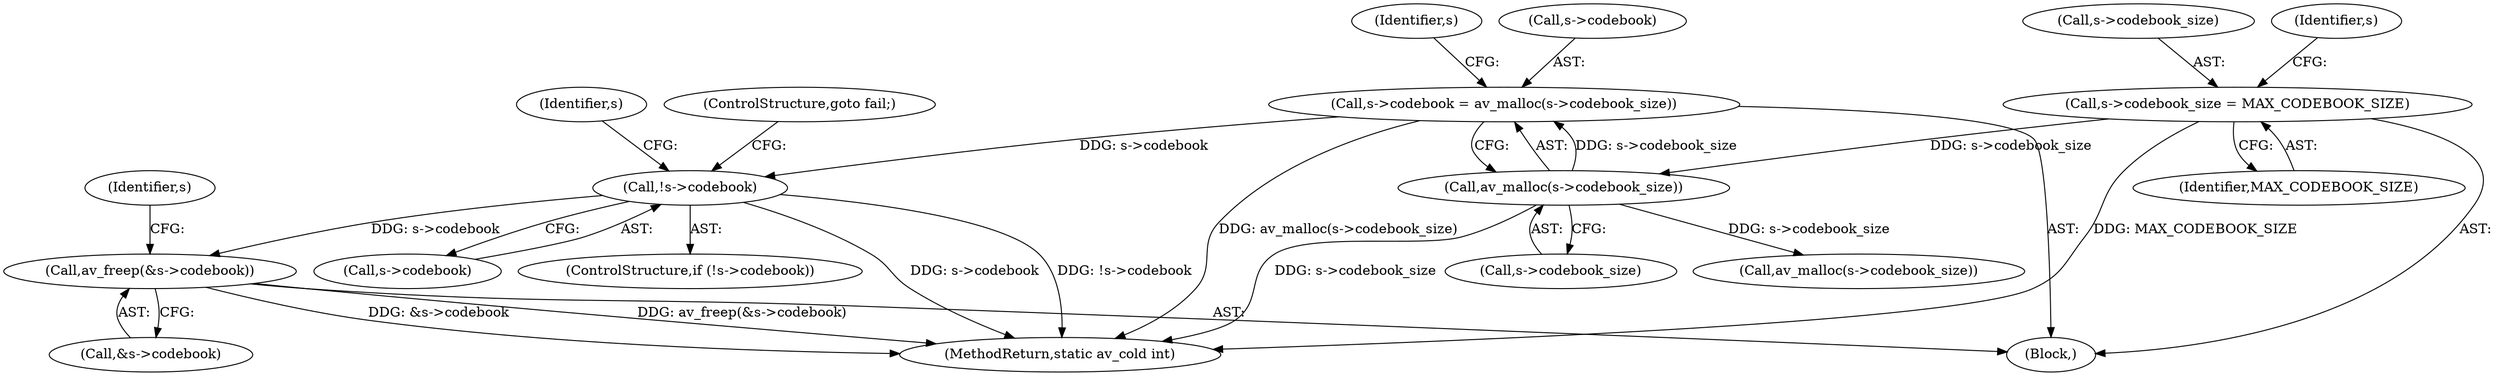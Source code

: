 digraph "0_FFmpeg_02f909dc24b1f05cfbba75077c7707b905e63cd2@API" {
"1000465" [label="(Call,av_freep(&s->codebook))"];
"1000332" [label="(Call,!s->codebook)"];
"1000323" [label="(Call,s->codebook = av_malloc(s->codebook_size))"];
"1000327" [label="(Call,av_malloc(s->codebook_size))"];
"1000318" [label="(Call,s->codebook_size = MAX_CODEBOOK_SIZE)"];
"1000109" [label="(Block,)"];
"1000465" [label="(Call,av_freep(&s->codebook))"];
"1000328" [label="(Call,s->codebook_size)"];
"1000318" [label="(Call,s->codebook_size = MAX_CODEBOOK_SIZE)"];
"1000336" [label="(ControlStructure,goto fail;)"];
"1000466" [label="(Call,&s->codebook)"];
"1000319" [label="(Call,s->codebook_size)"];
"1000333" [label="(Call,s->codebook)"];
"1000334" [label="(Identifier,s)"];
"1000325" [label="(Identifier,s)"];
"1000327" [label="(Call,av_malloc(s->codebook_size))"];
"1000332" [label="(Call,!s->codebook)"];
"1000322" [label="(Identifier,MAX_CODEBOOK_SIZE)"];
"1000473" [label="(Identifier,s)"];
"1000339" [label="(Identifier,s)"];
"1000323" [label="(Call,s->codebook = av_malloc(s->codebook_size))"];
"1000483" [label="(MethodReturn,static av_cold int)"];
"1000331" [label="(ControlStructure,if (!s->codebook))"];
"1000324" [label="(Call,s->codebook)"];
"1000341" [label="(Call,av_malloc(s->codebook_size))"];
"1000465" -> "1000109"  [label="AST: "];
"1000465" -> "1000466"  [label="CFG: "];
"1000466" -> "1000465"  [label="AST: "];
"1000473" -> "1000465"  [label="CFG: "];
"1000465" -> "1000483"  [label="DDG: av_freep(&s->codebook)"];
"1000465" -> "1000483"  [label="DDG: &s->codebook"];
"1000332" -> "1000465"  [label="DDG: s->codebook"];
"1000332" -> "1000331"  [label="AST: "];
"1000332" -> "1000333"  [label="CFG: "];
"1000333" -> "1000332"  [label="AST: "];
"1000336" -> "1000332"  [label="CFG: "];
"1000339" -> "1000332"  [label="CFG: "];
"1000332" -> "1000483"  [label="DDG: s->codebook"];
"1000332" -> "1000483"  [label="DDG: !s->codebook"];
"1000323" -> "1000332"  [label="DDG: s->codebook"];
"1000323" -> "1000109"  [label="AST: "];
"1000323" -> "1000327"  [label="CFG: "];
"1000324" -> "1000323"  [label="AST: "];
"1000327" -> "1000323"  [label="AST: "];
"1000334" -> "1000323"  [label="CFG: "];
"1000323" -> "1000483"  [label="DDG: av_malloc(s->codebook_size)"];
"1000327" -> "1000323"  [label="DDG: s->codebook_size"];
"1000327" -> "1000328"  [label="CFG: "];
"1000328" -> "1000327"  [label="AST: "];
"1000327" -> "1000483"  [label="DDG: s->codebook_size"];
"1000318" -> "1000327"  [label="DDG: s->codebook_size"];
"1000327" -> "1000341"  [label="DDG: s->codebook_size"];
"1000318" -> "1000109"  [label="AST: "];
"1000318" -> "1000322"  [label="CFG: "];
"1000319" -> "1000318"  [label="AST: "];
"1000322" -> "1000318"  [label="AST: "];
"1000325" -> "1000318"  [label="CFG: "];
"1000318" -> "1000483"  [label="DDG: MAX_CODEBOOK_SIZE"];
}
